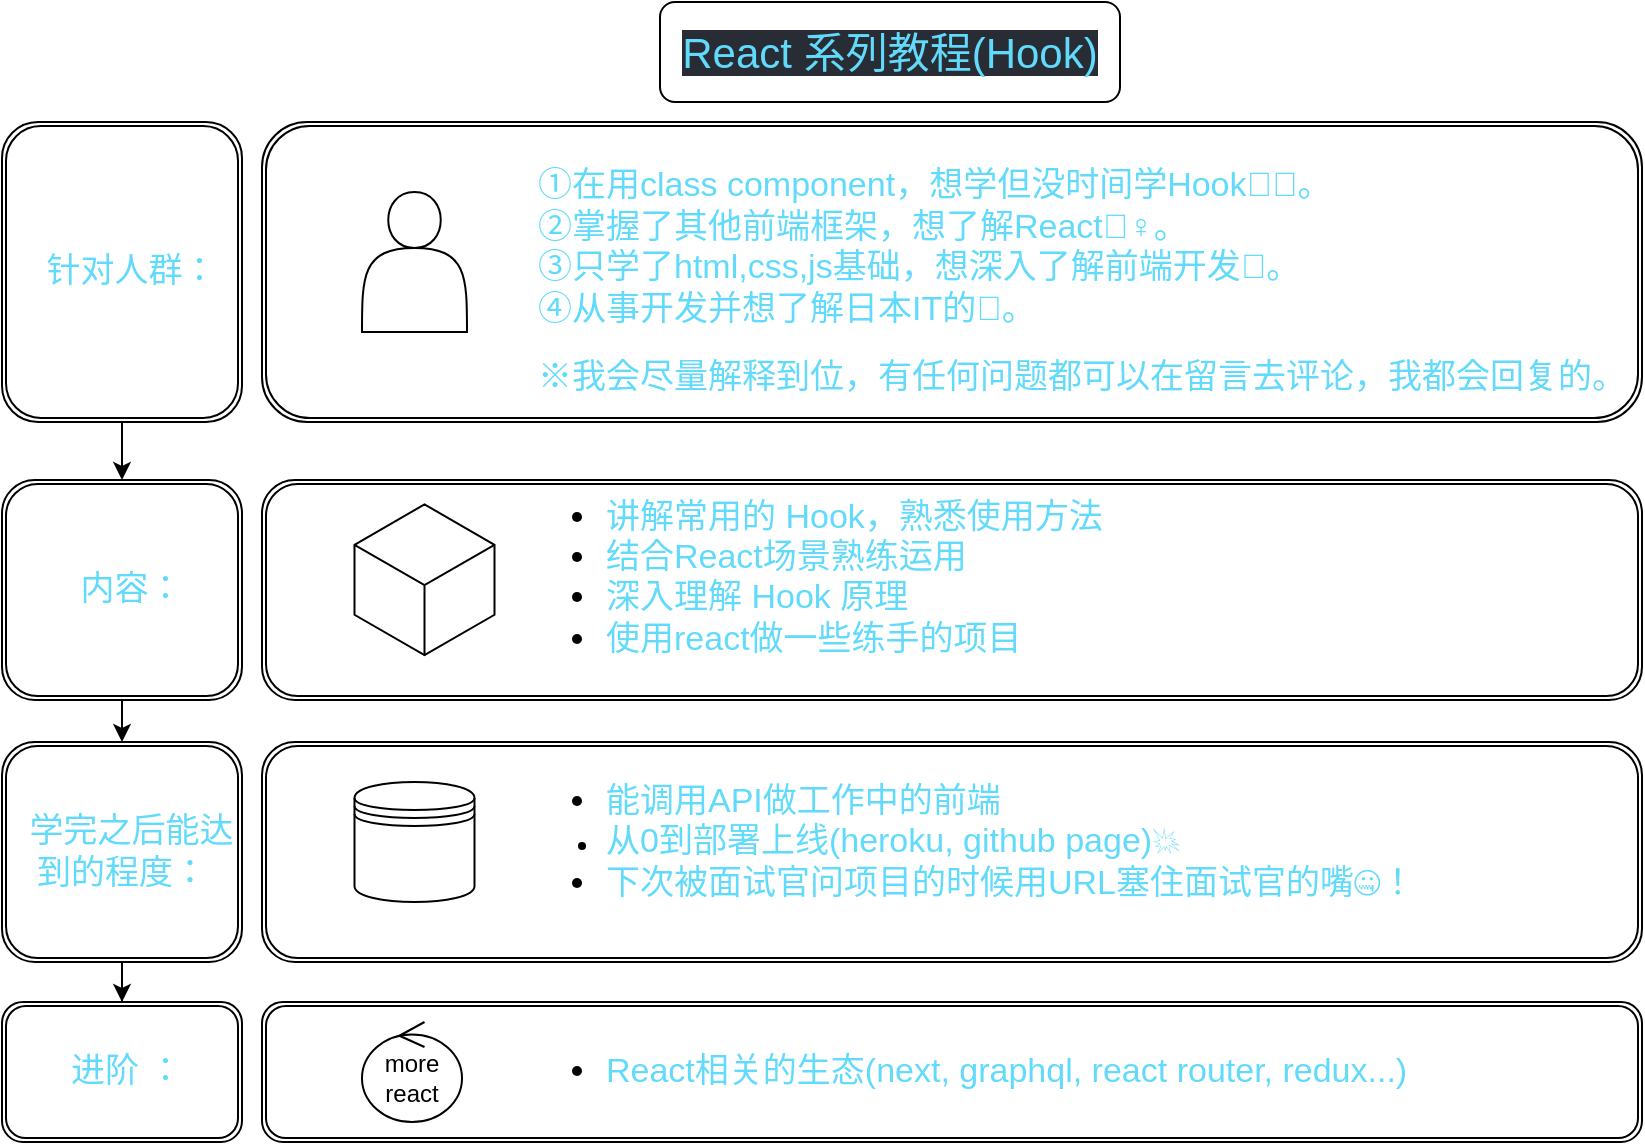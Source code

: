 <mxfile version="13.1.3">
    <diagram id="6hGFLwfOUW9BJ-s0fimq" name="Page-1">
        <mxGraphModel dx="1193" dy="664" grid="1" gridSize="10" guides="1" tooltips="1" connect="1" arrows="1" fold="1" page="1" pageScale="1" pageWidth="827" pageHeight="1169" math="0" shadow="0">
            <root>
                <mxCell id="0"/>
                <mxCell id="1" parent="0"/>
                <mxCell id="3" value="&lt;span style=&quot;color: rgb(97 , 218 , 251) ; font-size: 21px ; background-color: rgb(40 , 44 , 52)&quot;&gt;React 系列教程(Hook)&lt;/span&gt;" style="rounded=1;whiteSpace=wrap;html=1;" parent="1" vertex="1">
                    <mxGeometry x="299" y="40" width="230" height="50" as="geometry"/>
                </mxCell>
                <mxCell id="5" value="&lt;div style=&quot;font-size: 17px&quot;&gt;&lt;br&gt;&lt;/div&gt;" style="shape=ext;double=1;rounded=1;whiteSpace=wrap;html=1;align=left;" parent="1" vertex="1">
                    <mxGeometry x="100" y="100" width="690" height="150" as="geometry"/>
                </mxCell>
                <mxCell id="6" value="" style="shape=actor;whiteSpace=wrap;html=1;" parent="1" vertex="1">
                    <mxGeometry x="150" y="135" width="52.5" height="70" as="geometry"/>
                </mxCell>
                <mxCell id="61" style="edgeStyle=orthogonalEdgeStyle;rounded=0;orthogonalLoop=1;jettySize=auto;html=1;exitX=0.5;exitY=1;exitDx=0;exitDy=0;entryX=0.5;entryY=0;entryDx=0;entryDy=0;" parent="1" source="9" target="17" edge="1">
                    <mxGeometry relative="1" as="geometry"/>
                </mxCell>
                <mxCell id="9" value="&lt;span style=&quot;color: rgb(97 , 218 , 251) ; font-size: 17px ; text-align: left&quot;&gt;&amp;nbsp;&amp;nbsp;针对人群：&lt;/span&gt;" style="shape=ext;double=1;rounded=1;whiteSpace=wrap;html=1;" parent="1" vertex="1">
                    <mxGeometry x="-30" y="100" width="120" height="150" as="geometry"/>
                </mxCell>
                <mxCell id="12" value="" style="shape=ext;double=1;rounded=1;whiteSpace=wrap;html=1;" parent="1" vertex="1">
                    <mxGeometry x="100" y="279" width="690" height="110" as="geometry"/>
                </mxCell>
                <mxCell id="11" value="&lt;ul style=&quot;font-size: 17px&quot;&gt;&lt;li&gt;&lt;font color=&quot;#61dafb&quot; style=&quot;font-size: 17px&quot;&gt;讲解常用的 Hook，熟悉使用方法&lt;/font&gt;&lt;/li&gt;&lt;li&gt;&lt;font color=&quot;#61dafb&quot; style=&quot;font-size: 17px&quot;&gt;结合React场景熟练运用&lt;/font&gt;&lt;/li&gt;&lt;li&gt;&lt;font color=&quot;#61dafb&quot;&gt;深入理解 Hook 原理&lt;/font&gt;&lt;/li&gt;&lt;li&gt;&lt;font color=&quot;#61dafb&quot; style=&quot;font-size: 17px&quot;&gt;使用react做一些练手的项目&lt;/font&gt;&lt;/li&gt;&lt;/ul&gt;" style="text;strokeColor=none;fillColor=none;html=1;whiteSpace=wrap;verticalAlign=middle;overflow=hidden;" parent="1" vertex="1">
                    <mxGeometry x="230" y="267.78" width="320" height="110" as="geometry"/>
                </mxCell>
                <mxCell id="62" style="edgeStyle=orthogonalEdgeStyle;rounded=0;orthogonalLoop=1;jettySize=auto;html=1;exitX=0.5;exitY=1;exitDx=0;exitDy=0;entryX=0.5;entryY=0;entryDx=0;entryDy=0;" parent="1" source="17" target="19" edge="1">
                    <mxGeometry relative="1" as="geometry"/>
                </mxCell>
                <mxCell id="17" value="&lt;span style=&quot;color: rgb(97 , 218 , 251) ; font-size: 17px ; text-align: left&quot;&gt;&amp;nbsp; 内容：&lt;/span&gt;" style="shape=ext;double=1;rounded=1;whiteSpace=wrap;html=1;" parent="1" vertex="1">
                    <mxGeometry x="-30" y="279" width="120" height="110" as="geometry"/>
                </mxCell>
                <mxCell id="67" value="" style="edgeStyle=orthogonalEdgeStyle;rounded=0;orthogonalLoop=1;jettySize=auto;html=1;" parent="1" source="19" target="21" edge="1">
                    <mxGeometry relative="1" as="geometry"/>
                </mxCell>
                <mxCell id="19" value="&lt;span style=&quot;color: rgb(97 , 218 , 251) ; font-size: 17px ; text-align: left&quot;&gt;&amp;nbsp; 学完之后能达到的程度：&lt;/span&gt;" style="shape=ext;double=1;rounded=1;whiteSpace=wrap;html=1;" parent="1" vertex="1">
                    <mxGeometry x="-30" y="410" width="120" height="110" as="geometry"/>
                </mxCell>
                <mxCell id="21" value="&lt;span style=&quot;color: rgb(97 , 218 , 251) ; font-size: 17px ; text-align: left&quot;&gt;&amp;nbsp;进阶 ：&lt;/span&gt;" style="shape=ext;double=1;rounded=1;whiteSpace=wrap;html=1;" parent="1" vertex="1">
                    <mxGeometry x="-30" y="540" width="120" height="70" as="geometry"/>
                </mxCell>
                <mxCell id="22" value="" style="shape=ext;double=1;rounded=1;whiteSpace=wrap;html=1;" parent="1" vertex="1">
                    <mxGeometry x="100" y="410" width="690" height="110" as="geometry"/>
                </mxCell>
                <mxCell id="23" value="&lt;ul&gt;&lt;li style=&quot;font-size: 17px&quot;&gt;&lt;font color=&quot;#61dafb&quot;&gt;能调用API做工作中的前端&lt;/font&gt;&lt;/li&gt;&lt;li&gt;&lt;font color=&quot;#61dafb&quot; style=&quot;font-size: 17px&quot;&gt;从0到部署上线(heroku, github page)&lt;/font&gt;&lt;font color=&quot;#61dafb&quot;&gt;&lt;span style=&quot;font-size: 17px&quot;&gt;💥&lt;/span&gt;&lt;/font&gt;&lt;/li&gt;&lt;li style=&quot;font-size: 17px&quot;&gt;&lt;span style=&quot;color: rgb(97 , 218 , 251)&quot;&gt;下次被面试官问项目的时候用URL塞住面试官的嘴🤐！&lt;/span&gt;&lt;br&gt;&lt;/li&gt;&lt;/ul&gt;" style="text;strokeColor=none;fillColor=none;html=1;whiteSpace=wrap;verticalAlign=middle;overflow=hidden;" parent="1" vertex="1">
                    <mxGeometry x="230" y="405" width="470" height="110" as="geometry"/>
                </mxCell>
                <mxCell id="25" value="" style="shape=ext;double=1;rounded=1;whiteSpace=wrap;html=1;" parent="1" vertex="1">
                    <mxGeometry x="100" y="540" width="690" height="70" as="geometry"/>
                </mxCell>
                <mxCell id="26" value="&lt;ul&gt;&lt;li style=&quot;font-size: 17px&quot;&gt;&lt;font color=&quot;#61dafb&quot;&gt;React相关的生态(next, graphql, react router, redux...)&lt;/font&gt;&lt;/li&gt;&lt;/ul&gt;" style="text;strokeColor=none;fillColor=none;html=1;whiteSpace=wrap;verticalAlign=middle;overflow=hidden;" parent="1" vertex="1">
                    <mxGeometry x="230" y="540" width="470" height="70" as="geometry"/>
                </mxCell>
                <mxCell id="51" value="&lt;div style=&quot;text-align: left&quot;&gt;&lt;font color=&quot;#61dafb&quot;&gt;&lt;span style=&quot;font-size: 17px&quot;&gt;①在用class component，想学但没时间学Hook🧑‍💻。&lt;/span&gt;&lt;/font&gt;&lt;br&gt;&lt;/div&gt;&lt;div style=&quot;text-align: left&quot;&gt;&lt;span style=&quot;font-size: 17px&quot;&gt;&lt;font color=&quot;#61dafb&quot;&gt;②掌握了其他前端框架，想了解React🧏‍♀️。&lt;/font&gt;&lt;/span&gt;&lt;span style=&quot;color: rgb(97 , 218 , 251) ; font-size: 17px&quot;&gt;&amp;nbsp; &amp;nbsp; &amp;nbsp; &amp;nbsp; &amp;nbsp; &amp;nbsp; &amp;nbsp; &amp;nbsp; &amp;nbsp; &amp;nbsp; &amp;nbsp; &amp;nbsp; &amp;nbsp; &amp;nbsp;&lt;/span&gt;&lt;/div&gt;&lt;div style=&quot;text-align: left&quot;&gt;&lt;span style=&quot;font-size: 17px&quot;&gt;&lt;font color=&quot;#61dafb&quot;&gt;③只学了html,css,js基础，想深入了解前端开发🙋。&lt;/font&gt;&lt;/span&gt;&lt;span style=&quot;color: rgb(97 , 218 , 251) ; font-size: 17px&quot;&gt;&amp;nbsp; &amp;nbsp;&amp;nbsp;&lt;/span&gt;&lt;/div&gt;&lt;div style=&quot;text-align: left&quot;&gt;&lt;font color=&quot;#61dafb&quot;&gt;&lt;span style=&quot;font-size: 17px&quot;&gt;④从事开发并想了解日本IT的🎎。&lt;/span&gt;&lt;/font&gt;&lt;br&gt;&lt;/div&gt;&lt;br style=&quot;text-align: left&quot;&gt;&lt;div style=&quot;text-align: left ; font-size: 17px&quot;&gt;&lt;font color=&quot;#61dafb&quot;&gt;※我会尽量解释到位，有任何问题都可以在留言去评论，我都会回复的。&lt;br&gt;&lt;/font&gt;&lt;/div&gt;&lt;font style=&quot;text-align: left ; font-size: 17px&quot;&gt;&lt;/font&gt;" style="text;html=1;strokeColor=none;fillColor=none;align=center;verticalAlign=middle;whiteSpace=wrap;rounded=0;" parent="1" vertex="1">
                    <mxGeometry x="230" y="80" width="560" height="200" as="geometry"/>
                </mxCell>
                <mxCell id="52" value="" style="shape=datastore;whiteSpace=wrap;html=1;" parent="1" vertex="1">
                    <mxGeometry x="146.25" y="430" width="60" height="60" as="geometry"/>
                </mxCell>
                <mxCell id="53" value="more react" style="ellipse;shape=umlControl;whiteSpace=wrap;html=1;" parent="1" vertex="1">
                    <mxGeometry x="150" y="550" width="50" height="50" as="geometry"/>
                </mxCell>
                <mxCell id="57" value="" style="html=1;whiteSpace=wrap;aspect=fixed;shape=isoCube;backgroundOutline=1;" parent="1" vertex="1">
                    <mxGeometry x="146.25" y="290" width="70" height="77.78" as="geometry"/>
                </mxCell>
            </root>
        </mxGraphModel>
    </diagram>
</mxfile>